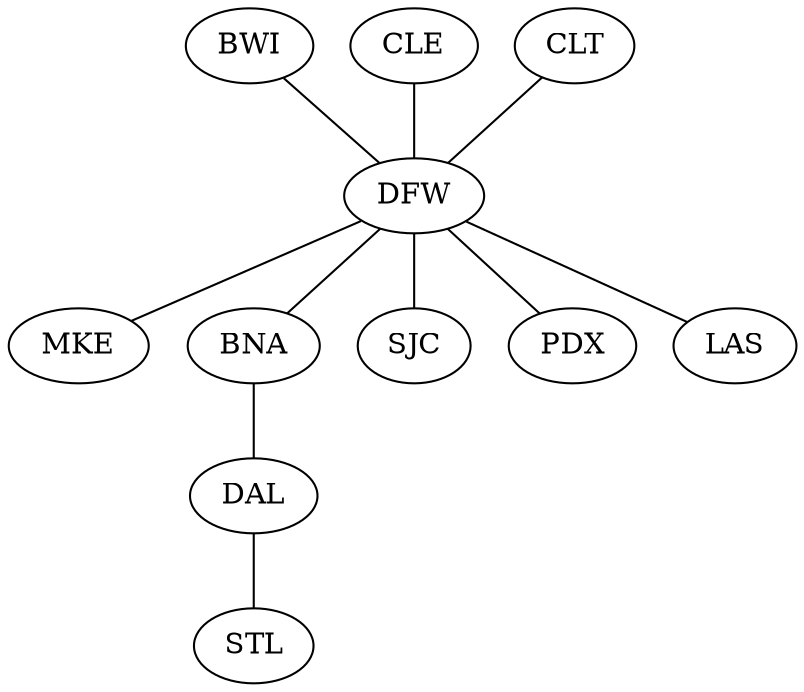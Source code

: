 graph SmallFlight {
    "DFW" -- "MKE" [miles=853];
    "DFW" -- "BNA" [miles=631];
    "DAL" -- "STL" [miles=546];
    "BNA" -- "DAL" [miles=623];
    "DFW" -- "SJC" [miles=1439];
    "DFW" -- "PDX" [miles=1616];
    "BWI" -- "DFW" [miles=1216];
    "CLE" -- "DFW" [miles=1021];
    "CLT" -- "DFW" [miles=937];
    "DFW" -- "LAS" [miles=1055];

    "DFW" [city="Dallas, TX"];
    "BNA" [city="Nashville, TN"];
    "DAL" [city="Dallas, TX"];
    "STL" [city="Saint Louis, MO"];
    "SJC" [city="San Jose, CA"];
    "PDX" [city="Portland, OR"];
    "BWI" [city="Baltimore, MD"];
    "CLE" [city="Cleveland, OH"];
    "CLT" [city="Charlotte, NC"];
    "LAS" [city="Las Vegas, NV"];
}